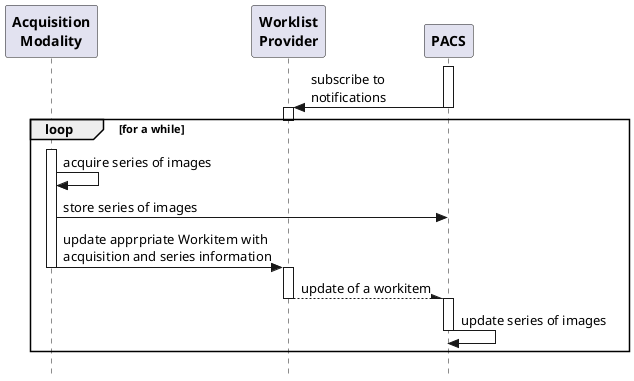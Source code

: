 @startuml Overview
!pragma teoz true
skinparam style strictuml

hide footbox

participant "**Acquisition**\n**Modality**" as SCU
participant "**Worklist**\n**Provider**" as SCP
participant "**PACS**" as PACS

activate PACS
SCP <- PACS: subscribe to\nnotifications
activate SCP
deactivate SCP
deactivate PACS

loop for a while
  activate SCU
  SCU -> SCU: acquire series of images
  SCU -> PACS: store series of images
  SCU -> SCP: update apprpriate Workitem with\nacquisition and series information
  activate SCP
  deactivate SCU
  SCP --\ PACS: update of a workitem
  activate PACS
  deactivate SCP
  PACS -> PACS: update series of images
  deactivate PACS
end